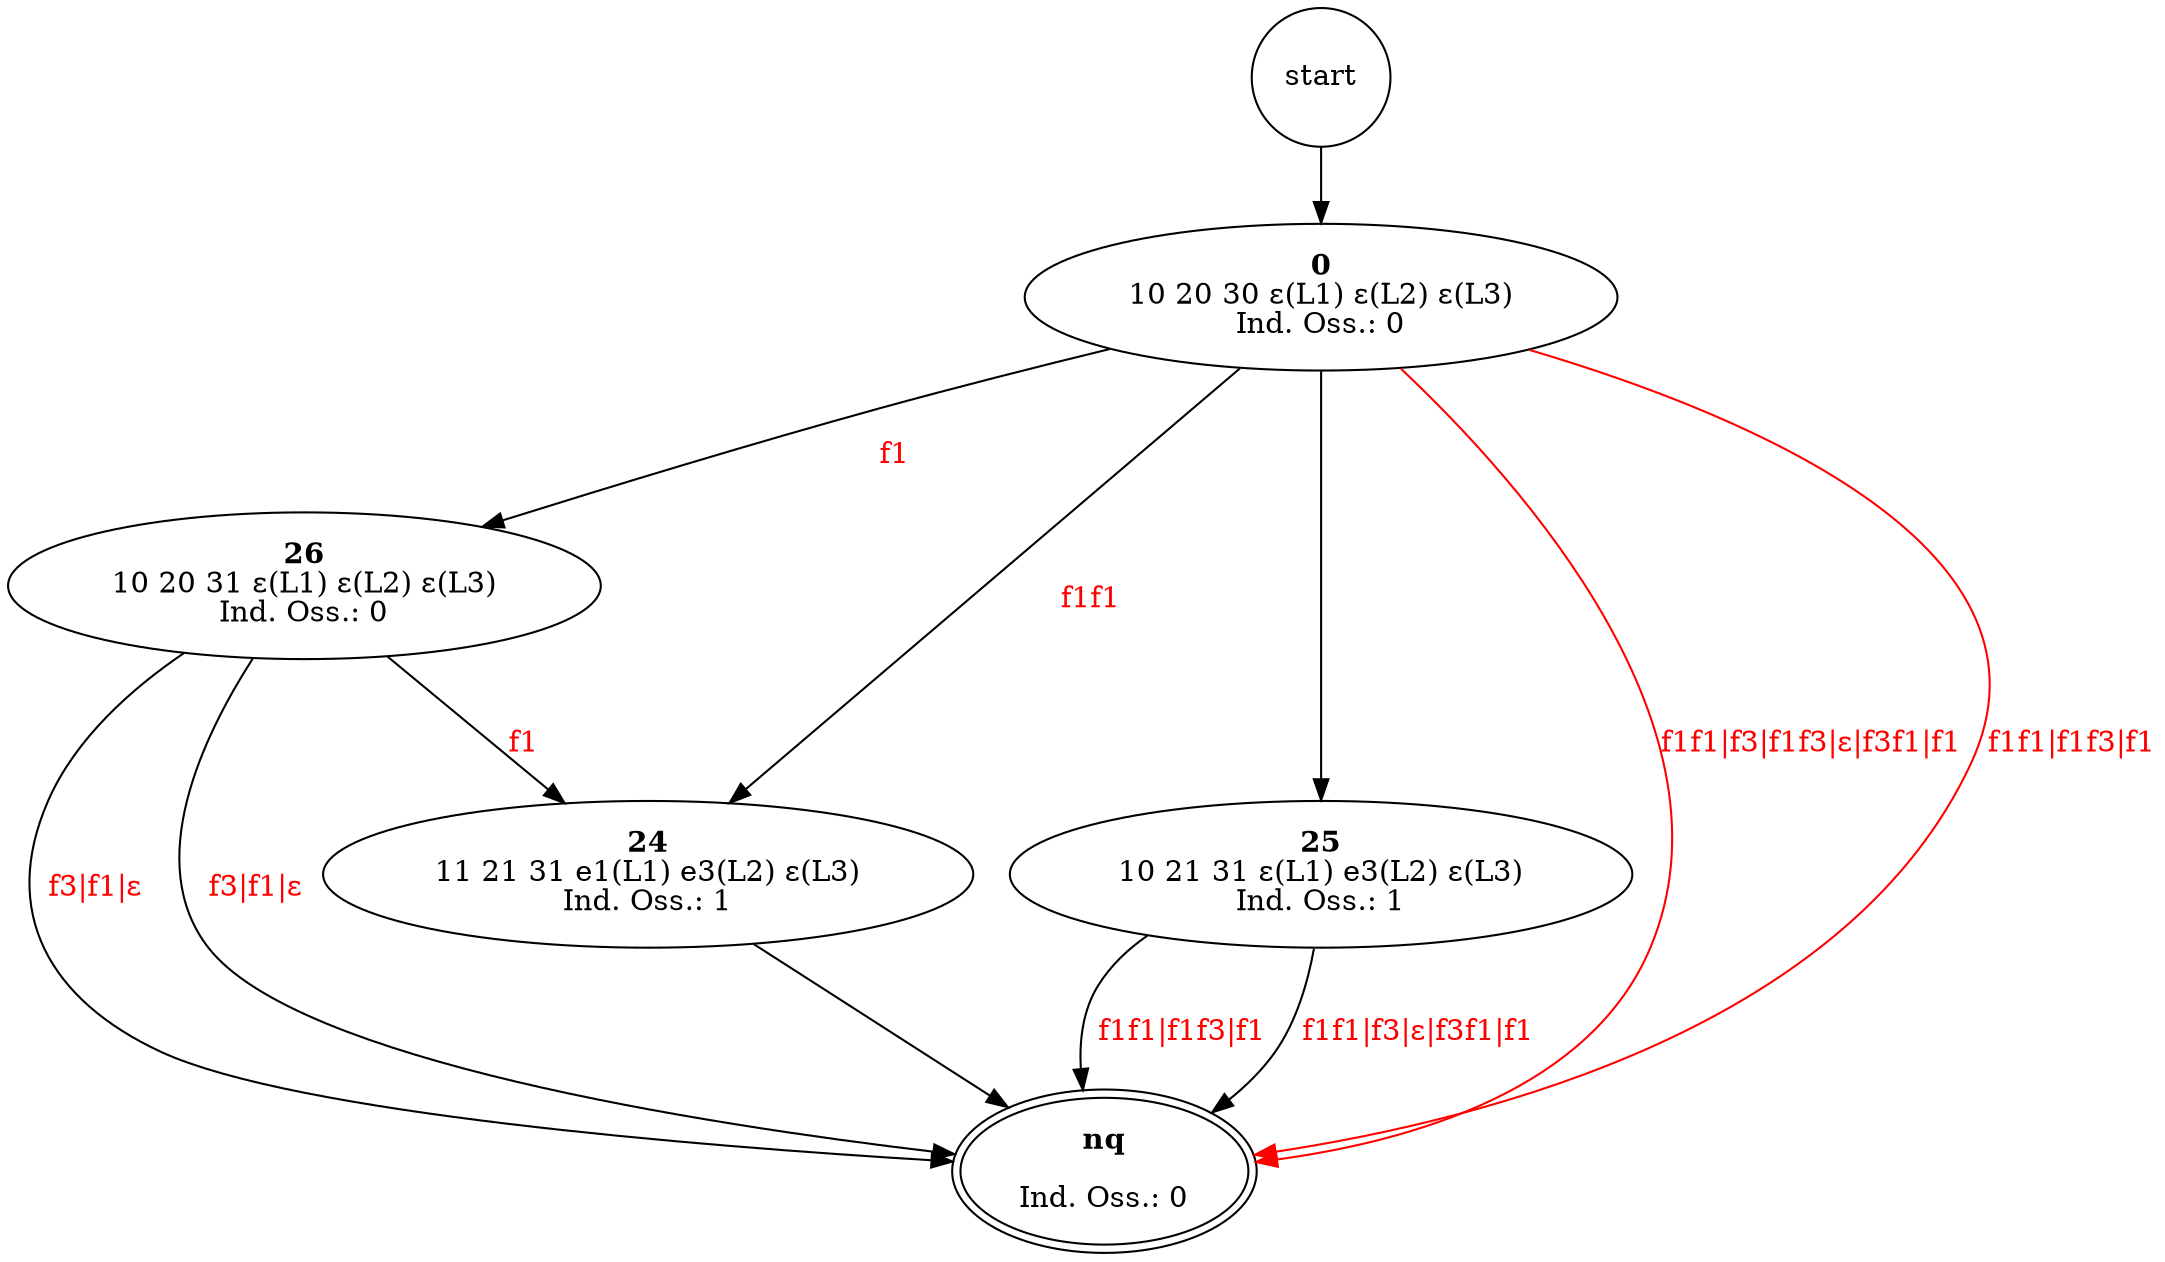 digraph SpazioComportamentale {
    // ARCHI
    start	->	n0
	n0	->	n26 [label=<<br/><font color="red">f1</font>>]
	n0	->	n25 [label=<>]
	n0	->	n24 [label=<<br/><font color="red">f1f1</font>>]
	n0	->	nnq [label=<<br/><font color="red">f1f1|f3|f1f3|ε|f3f1|f1</font>> color=red]
	n0	->	nnq [label=<<br/><font color="red">f1f1|f1f3|f1</font>> color=red]
	n24	->	nnq [label=<>]
	n25	->	nnq [label=<<br/><font color="red">f1f1|f3|ε|f3f1|f1</font>>]
	n25	->	nnq [label=<<br/><font color="red">f1f1|f1f3|f1</font>>]
	n26	->	nnq [label=<<br/><font color="red">f3|f1|ε</font>>]
	n26	->	n24 [label=<<br/><font color="red">f1</font>>]
	n26	->	nnq [label=<<br/><font color="red">f3|f1|ε</font>>]

    // NODI
    start[shape="circle"]
	n0 [label=<<b>0</b><br/>10 20 30 ε(L1) ε(L2) ε(L3)<br/>Ind. Oss.: 0>]
	n24 [label=<<b>24</b><br/>11 21 31 e1(L1) e3(L2) ε(L3)<br/>Ind. Oss.: 1>]
	n25 [label=<<b>25</b><br/>10 21 31 ε(L1) e3(L2) ε(L3)<br/>Ind. Oss.: 1>]
	n26 [label=<<b>26</b><br/>10 20 31 ε(L1) ε(L2) ε(L3)<br/>Ind. Oss.: 0>]
	nnq [label=<<b>nq</b><br/> <br/>Ind. Oss.: 0> peripheries=2]
}
